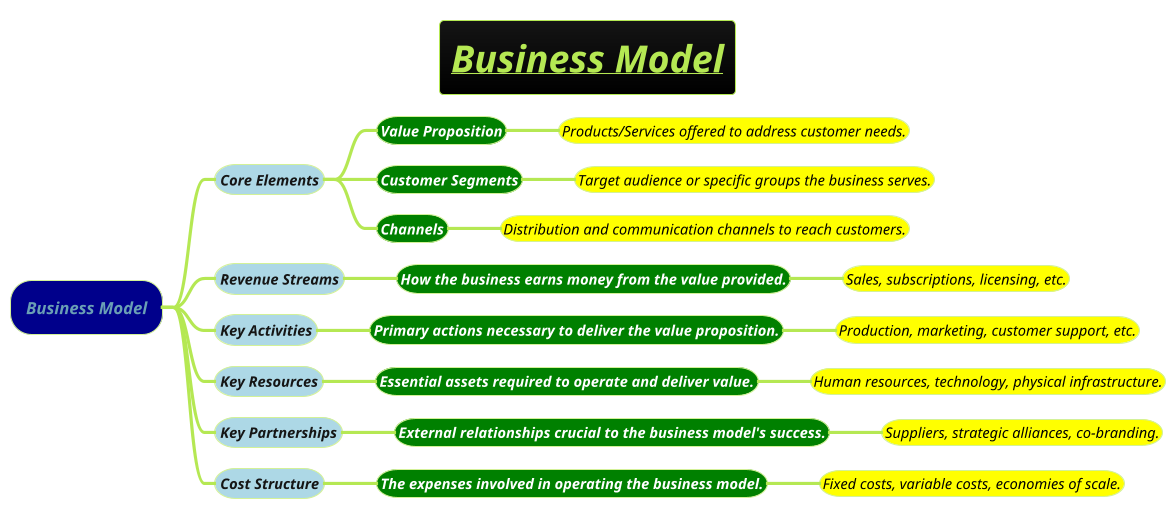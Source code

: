@startmindmap
title =<i><b><u>Business Model
!theme hacker

*[#darkblue] <i>Business Model
**[#lightblue] <i><color #blac><size:14>Core Elements
***[#green] <b><i><color #white><size:14>Value Proposition
****[#yellow] <i><color #black><size:14>Products/Services offered to address customer needs.
***[#green] <b><i><color #white><size:14>Customer Segments
****[#yellow] <i><color #black><size:14>Target audience or specific groups the business serves.
***[#green] <b><i><color #white><size:14>Channels
****[#yellow] <i><color #black><size:14>Distribution and communication channels to reach customers.
**[#lightblue] <i><color #blac><size:14>Revenue Streams
***[#green] <b><i><color #white><size:14>How the business earns money from the value provided.
****[#yellow] <i><color #black><size:14>Sales, subscriptions, licensing, etc.
**[#lightblue] <i><color #blac><size:14>Key Activities
***[#green] <b><i><color #white><size:14>Primary actions necessary to deliver the value proposition.
****[#yellow] <i><color #black><size:14>Production, marketing, customer support, etc.
**[#lightblue] <i><color #blac><size:14>Key Resources
***[#green] <b><i><color #white><size:14>Essential assets required to operate and deliver value.
****[#yellow] <i><color #black><size:14>Human resources, technology, physical infrastructure.
**[#lightblue] <i><color #blac><size:14>Key Partnerships
***[#green] <b><i><color #white><size:14>External relationships crucial to the business model's success.
****[#yellow] <i><color #black><size:14>Suppliers, strategic alliances, co-branding.
**[#lightblue] <i><color #blac><size:14>Cost Structure
***[#green] <b><i><color #white><size:14>The expenses involved in operating the business model.
****[#yellow] <i><color #black><size:14>Fixed costs, variable costs, economies of scale.

@endmindmap
